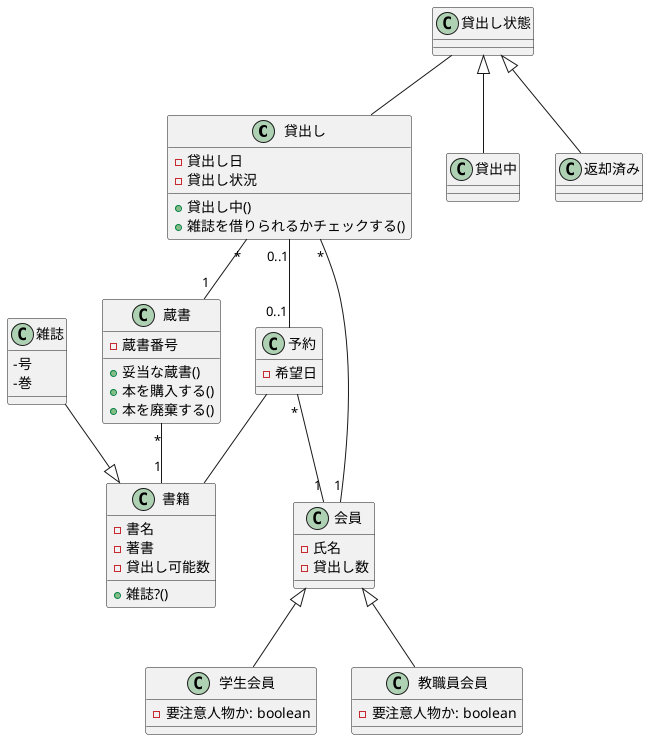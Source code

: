 @startuml 12回
'授業メモ'
'バグがあってプログラムだけの修正→設計書の変更を行っていない'
'長くソフトウェアを使うためには設計書とプログラムの相違がないようにしないといけない'


'クラス'
class 貸出し{
    -貸出し日
    -貸出し状況
    +貸出し中()
    +雑誌を借りられるかチェックする()
}

class 貸出し状態{

}

class 貸出中{

}

class 返却済み{

}

class 蔵書{
    -蔵書番号
    +妥当な蔵書()
    +本を購入する()
    +本を廃棄する()
}

class 書籍{
    -書名
    -著書
    -貸出し可能数
    +雑誌?()
}

class 雑誌{
    -号
    -巻
}

class 予約{
    -希望日
}

class 会員{
    -氏名
    -貸出し数
}

class 学生会員{
    -要注意人物か: boolean
}

class 教職員会員{
    -要注意人物か: boolean
}

'関係'
貸出し "0..1" -- "0..1" 予約
予約 -- 書籍
予約 "*" -- "1" 会員
蔵書 "*" -- "1" 書籍
貸出し "*" -- "1" 蔵書
貸出し "*" -- "1" 会員

会員 <|-- 学生会員
会員 <|-- 教職員会員
雑誌 --|> 書籍

貸出し状態 -- 貸出し
貸出し状態 <|-- 貸出中
貸出し状態 <|-- 返却済み
@enduml

